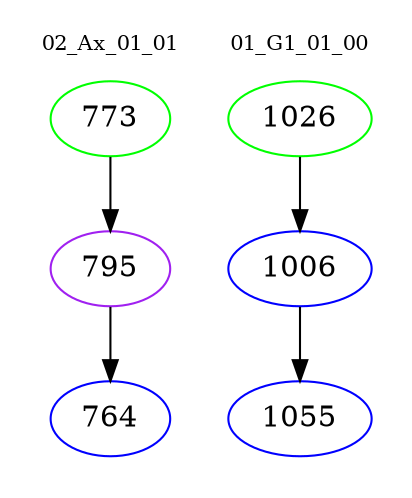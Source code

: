 digraph{
subgraph cluster_0 {
color = white
label = "02_Ax_01_01";
fontsize=10;
T0_773 [label="773", color="green"]
T0_773 -> T0_795 [color="black"]
T0_795 [label="795", color="purple"]
T0_795 -> T0_764 [color="black"]
T0_764 [label="764", color="blue"]
}
subgraph cluster_1 {
color = white
label = "01_G1_01_00";
fontsize=10;
T1_1026 [label="1026", color="green"]
T1_1026 -> T1_1006 [color="black"]
T1_1006 [label="1006", color="blue"]
T1_1006 -> T1_1055 [color="black"]
T1_1055 [label="1055", color="blue"]
}
}
